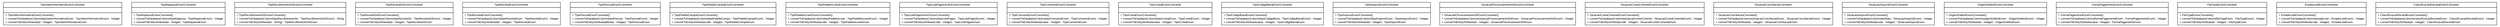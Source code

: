 #!/usr/local/bin/dot
#
# Class diagram 
# Generated by UMLGraph version R5_6 (http://www.umlgraph.org/)
#

digraph G {
	edge [fontname="arial",fontsize=10,labelfontname="arial",labelfontsize=10];
	node [fontname="arial",fontsize=10,shape=plaintext];
	nodesep=0.25;
	ranksep=0.5;
	// br.gov.to.sefaz.arr.persistence.converter.TipoValorInformativoEnumConverter
	c6708 [label=<<table title="br.gov.to.sefaz.arr.persistence.converter.TipoValorInformativoEnumConverter" border="0" cellborder="1" cellspacing="0" cellpadding="2" port="p" href="./TipoValorInformativoEnumConverter.html">
		<tr><td><table border="0" cellspacing="0" cellpadding="1">
<tr><td align="center" balign="center"> TipoValorInformativoEnumConverter </td></tr>
		</table></td></tr>
		<tr><td><table border="0" cellspacing="0" cellpadding="1">
<tr><td align="left" balign="left">  </td></tr>
		</table></td></tr>
		<tr><td><table border="0" cellspacing="0" cellpadding="1">
<tr><td align="left" balign="left"> + TipoValorInformativoEnumConverter() </td></tr>
<tr><td align="left" balign="left"> + convertToDatabaseColumn(tipoValorInformativoEnum : TipoValorInformativoEnum) : Integer </td></tr>
<tr><td align="left" balign="left"> + convertToEntityAttribute(id : Integer) : TipoValorInformativoEnum </td></tr>
		</table></td></tr>
		</table>>, URL="./TipoValorInformativoEnumConverter.html", fontname="arial", fontcolor="black", fontsize=10.0];
	// br.gov.to.sefaz.arr.persistence.converter.TipoRepasseEnumConverter
	c6709 [label=<<table title="br.gov.to.sefaz.arr.persistence.converter.TipoRepasseEnumConverter" border="0" cellborder="1" cellspacing="0" cellpadding="2" port="p" href="./TipoRepasseEnumConverter.html">
		<tr><td><table border="0" cellspacing="0" cellpadding="1">
<tr><td align="center" balign="center"> TipoRepasseEnumConverter </td></tr>
		</table></td></tr>
		<tr><td><table border="0" cellspacing="0" cellpadding="1">
<tr><td align="left" balign="left">  </td></tr>
		</table></td></tr>
		<tr><td><table border="0" cellspacing="0" cellpadding="1">
<tr><td align="left" balign="left"> + TipoRepasseEnumConverter() </td></tr>
<tr><td align="left" balign="left"> + convertToDatabaseColumn(tipoRepasse : TipoRepasseEnum) : Integer </td></tr>
<tr><td align="left" balign="left"> + convertToEntityAttribute(id : Integer) : TipoRepasseEnum </td></tr>
		</table></td></tr>
		</table>>, URL="./TipoRepasseEnumConverter.html", fontname="arial", fontcolor="black", fontsize=10.0];
	// br.gov.to.sefaz.arr.persistence.converter.TipoRecolhimentoStrEnumConverter
	c6710 [label=<<table title="br.gov.to.sefaz.arr.persistence.converter.TipoRecolhimentoStrEnumConverter" border="0" cellborder="1" cellspacing="0" cellpadding="2" port="p" href="./TipoRecolhimentoStrEnumConverter.html">
		<tr><td><table border="0" cellspacing="0" cellpadding="1">
<tr><td align="center" balign="center"> TipoRecolhimentoStrEnumConverter </td></tr>
		</table></td></tr>
		<tr><td><table border="0" cellspacing="0" cellpadding="1">
<tr><td align="left" balign="left">  </td></tr>
		</table></td></tr>
		<tr><td><table border="0" cellspacing="0" cellpadding="1">
<tr><td align="left" balign="left"> + TipoRecolhimentoStrEnumConverter() </td></tr>
<tr><td align="left" balign="left"> + convertToDatabaseColumn(tipoRecolhimentoStr : TipoRecolhimentoStrEnum) : String </td></tr>
<tr><td align="left" balign="left"> + convertToEntityAttribute(id : String) : TipoRecolhimentoStrEnum </td></tr>
		</table></td></tr>
		</table>>, URL="./TipoRecolhimentoStrEnumConverter.html", fontname="arial", fontcolor="black", fontsize=10.0];
	// br.gov.to.sefaz.arr.persistence.converter.TipoReceitaStrEnumConverter
	c6711 [label=<<table title="br.gov.to.sefaz.arr.persistence.converter.TipoReceitaStrEnumConverter" border="0" cellborder="1" cellspacing="0" cellpadding="2" port="p" href="./TipoReceitaStrEnumConverter.html">
		<tr><td><table border="0" cellspacing="0" cellpadding="1">
<tr><td align="center" balign="center"> TipoReceitaStrEnumConverter </td></tr>
		</table></td></tr>
		<tr><td><table border="0" cellspacing="0" cellpadding="1">
<tr><td align="left" balign="left">  </td></tr>
		</table></td></tr>
		<tr><td><table border="0" cellspacing="0" cellpadding="1">
<tr><td align="left" balign="left"> + TipoReceitaStrEnumConverter() </td></tr>
<tr><td align="left" balign="left"> + convertToDatabaseColumn(tipoReceitaStr : TipoReceitaStrEnum) : Integer </td></tr>
<tr><td align="left" balign="left"> + convertToEntityAttribute(id : Integer) : TipoReceitaStrEnum </td></tr>
		</table></td></tr>
		</table>>, URL="./TipoReceitaStrEnumConverter.html", fontname="arial", fontcolor="black", fontsize=10.0];
	// br.gov.to.sefaz.arr.persistence.converter.TipoReceitaEnumConverter
	c6712 [label=<<table title="br.gov.to.sefaz.arr.persistence.converter.TipoReceitaEnumConverter" border="0" cellborder="1" cellspacing="0" cellpadding="2" port="p" href="./TipoReceitaEnumConverter.html">
		<tr><td><table border="0" cellspacing="0" cellpadding="1">
<tr><td align="center" balign="center"> TipoReceitaEnumConverter </td></tr>
		</table></td></tr>
		<tr><td><table border="0" cellspacing="0" cellpadding="1">
<tr><td align="left" balign="left">  </td></tr>
		</table></td></tr>
		<tr><td><table border="0" cellspacing="0" cellpadding="1">
<tr><td align="left" balign="left"> + TipoReceitaEnumConverter() </td></tr>
<tr><td align="left" balign="left"> + convertToDatabaseColumn(tipoReceitaEnum : TipoReceitaEnum) : Integer </td></tr>
<tr><td align="left" balign="left"> + convertToEntityAttribute(id : Integer) : TipoReceitaEnum </td></tr>
		</table></td></tr>
		</table>>, URL="./TipoReceitaEnumConverter.html", fontname="arial", fontcolor="black", fontsize=10.0];
	// br.gov.to.sefaz.arr.persistence.converter.TipoPessoaEnumConverter
	c6713 [label=<<table title="br.gov.to.sefaz.arr.persistence.converter.TipoPessoaEnumConverter" border="0" cellborder="1" cellspacing="0" cellpadding="2" port="p" href="./TipoPessoaEnumConverter.html">
		<tr><td><table border="0" cellspacing="0" cellpadding="1">
<tr><td align="center" balign="center"> TipoPessoaEnumConverter </td></tr>
		</table></td></tr>
		<tr><td><table border="0" cellspacing="0" cellpadding="1">
<tr><td align="left" balign="left">  </td></tr>
		</table></td></tr>
		<tr><td><table border="0" cellspacing="0" cellpadding="1">
<tr><td align="left" balign="left"> + TipoPessoaEnumConverter() </td></tr>
<tr><td align="left" balign="left"> + convertToDatabaseColumn(tipoPessoa : TipoPessoaEnum) : Integer </td></tr>
<tr><td align="left" balign="left"> + convertToEntityAttribute(dbData : Integer) : TipoPessoaEnum </td></tr>
		</table></td></tr>
		</table>>, URL="./TipoPessoaEnumConverter.html", fontname="arial", fontcolor="black", fontsize=10.0];
	// br.gov.to.sefaz.arr.persistence.converter.TipoPedidoCampoEnumConverter
	c6714 [label=<<table title="br.gov.to.sefaz.arr.persistence.converter.TipoPedidoCampoEnumConverter" border="0" cellborder="1" cellspacing="0" cellpadding="2" port="p" href="./TipoPedidoCampoEnumConverter.html">
		<tr><td><table border="0" cellspacing="0" cellpadding="1">
<tr><td align="center" balign="center"> TipoPedidoCampoEnumConverter </td></tr>
		</table></td></tr>
		<tr><td><table border="0" cellspacing="0" cellpadding="1">
<tr><td align="left" balign="left">  </td></tr>
		</table></td></tr>
		<tr><td><table border="0" cellspacing="0" cellpadding="1">
<tr><td align="left" balign="left"> + TipoPedidoCampoEnumConverter() </td></tr>
<tr><td align="left" balign="left"> + convertToDatabaseColumn(tipoPedidoCampo : TipoPedidoCampoEnum) : Integer </td></tr>
<tr><td align="left" balign="left"> + convertToEntityAttribute(code : Integer) : TipoPedidoCampoEnum </td></tr>
		</table></td></tr>
		</table>>, URL="./TipoPedidoCampoEnumConverter.html", fontname="arial", fontcolor="black", fontsize=10.0];
	// br.gov.to.sefaz.arr.persistence.converter.TipoPedidoAcoesEnumConverter
	c6715 [label=<<table title="br.gov.to.sefaz.arr.persistence.converter.TipoPedidoAcoesEnumConverter" border="0" cellborder="1" cellspacing="0" cellpadding="2" port="p" href="./TipoPedidoAcoesEnumConverter.html">
		<tr><td><table border="0" cellspacing="0" cellpadding="1">
<tr><td align="center" balign="center"> TipoPedidoAcoesEnumConverter </td></tr>
		</table></td></tr>
		<tr><td><table border="0" cellspacing="0" cellpadding="1">
<tr><td align="left" balign="left">  </td></tr>
		</table></td></tr>
		<tr><td><table border="0" cellspacing="0" cellpadding="1">
<tr><td align="left" balign="left"> + TipoPedidoAcoesEnumConverter() </td></tr>
<tr><td align="left" balign="left"> + convertToDatabaseColumn(tipoPedidoAcoes : TipoPedidoAcoesEnum) : Integer </td></tr>
<tr><td align="left" balign="left"> + convertToEntityAttribute(code : Integer) : TipoPedidoAcoesEnum </td></tr>
		</table></td></tr>
		</table>>, URL="./TipoPedidoAcoesEnumConverter.html", fontname="arial", fontcolor="black", fontsize=10.0];
	// br.gov.to.sefaz.arr.persistence.converter.TipoLotePagosArrecEnumConverter
	c6716 [label=<<table title="br.gov.to.sefaz.arr.persistence.converter.TipoLotePagosArrecEnumConverter" border="0" cellborder="1" cellspacing="0" cellpadding="2" port="p" href="./TipoLotePagosArrecEnumConverter.html">
		<tr><td><table border="0" cellspacing="0" cellpadding="1">
<tr><td align="center" balign="center"> TipoLotePagosArrecEnumConverter </td></tr>
		</table></td></tr>
		<tr><td><table border="0" cellspacing="0" cellpadding="1">
<tr><td align="left" balign="left">  </td></tr>
		</table></td></tr>
		<tr><td><table border="0" cellspacing="0" cellpadding="1">
<tr><td align="left" balign="left"> + TipoLotePagosArrecEnumConverter() </td></tr>
<tr><td align="left" balign="left"> + convertToDatabaseColumn(tipoLotePagos : TipoLotePagosEnum) : Integer </td></tr>
<tr><td align="left" balign="left"> + convertToEntityAttribute(code : Integer) : TipoLotePagosEnum </td></tr>
		</table></td></tr>
		</table>>, URL="./TipoLotePagosArrecEnumConverter.html", fontname="arial", fontcolor="black", fontsize=10.0];
	// br.gov.to.sefaz.arr.persistence.converter.TipoConvenioEnumConverter
	c6717 [label=<<table title="br.gov.to.sefaz.arr.persistence.converter.TipoConvenioEnumConverter" border="0" cellborder="1" cellspacing="0" cellpadding="2" port="p" href="./TipoConvenioEnumConverter.html">
		<tr><td><table border="0" cellspacing="0" cellpadding="1">
<tr><td align="center" balign="center"> TipoConvenioEnumConverter </td></tr>
		</table></td></tr>
		<tr><td><table border="0" cellspacing="0" cellpadding="1">
<tr><td align="left" balign="left">  </td></tr>
		</table></td></tr>
		<tr><td><table border="0" cellspacing="0" cellpadding="1">
<tr><td align="left" balign="left"> + TipoConvenioEnumConverter() </td></tr>
<tr><td align="left" balign="left"> + convertToDatabaseColumn(tipoConvenioEnum : TipoConvenioEnum) : Integer </td></tr>
<tr><td align="left" balign="left"> + convertToEntityAttribute(value : Integer) : TipoConvenioEnum </td></tr>
		</table></td></tr>
		</table>>, URL="./TipoConvenioEnumConverter.html", fontname="arial", fontcolor="black", fontsize=10.0];
	// br.gov.to.sefaz.arr.persistence.converter.TipoContaEnumConverter
	c6718 [label=<<table title="br.gov.to.sefaz.arr.persistence.converter.TipoContaEnumConverter" border="0" cellborder="1" cellspacing="0" cellpadding="2" port="p" href="./TipoContaEnumConverter.html">
		<tr><td><table border="0" cellspacing="0" cellpadding="1">
<tr><td align="center" balign="center"> TipoContaEnumConverter </td></tr>
		</table></td></tr>
		<tr><td><table border="0" cellspacing="0" cellpadding="1">
<tr><td align="left" balign="left">  </td></tr>
		</table></td></tr>
		<tr><td><table border="0" cellspacing="0" cellpadding="1">
<tr><td align="left" balign="left"> + TipoContaEnumConverter() </td></tr>
<tr><td align="left" balign="left"> + convertToDatabaseColumn(tipoContaEnum : TipoContaEnum) : Integer </td></tr>
<tr><td align="left" balign="left"> + convertToEntityAttribute(value : Integer) : TipoContaEnum </td></tr>
		</table></td></tr>
		</table>>, URL="./TipoContaEnumConverter.html", fontname="arial", fontcolor="black", fontsize=10.0];
	// br.gov.to.sefaz.arr.persistence.converter.TipoCodigoBarraEnumConverter
	c6719 [label=<<table title="br.gov.to.sefaz.arr.persistence.converter.TipoCodigoBarraEnumConverter" border="0" cellborder="1" cellspacing="0" cellpadding="2" port="p" href="./TipoCodigoBarraEnumConverter.html">
		<tr><td><table border="0" cellspacing="0" cellpadding="1">
<tr><td align="center" balign="center"> TipoCodigoBarraEnumConverter </td></tr>
		</table></td></tr>
		<tr><td><table border="0" cellspacing="0" cellpadding="1">
<tr><td align="left" balign="left">  </td></tr>
		</table></td></tr>
		<tr><td><table border="0" cellspacing="0" cellpadding="1">
<tr><td align="left" balign="left"> + TipoCodigoBarraEnumConverter() </td></tr>
<tr><td align="left" balign="left"> + convertToDatabaseColumn(tipoCodigoBarra : TipoCodigoBarraEnum) : Integer </td></tr>
<tr><td align="left" balign="left"> + convertToEntityAttribute(value : Integer) : TipoCodigoBarraEnum </td></tr>
		</table></td></tr>
		</table>>, URL="./TipoCodigoBarraEnumConverter.html", fontname="arial", fontcolor="black", fontsize=10.0];
	// br.gov.to.sefaz.arr.persistence.converter.TipoArquivoEnumConverter
	c6720 [label=<<table title="br.gov.to.sefaz.arr.persistence.converter.TipoArquivoEnumConverter" border="0" cellborder="1" cellspacing="0" cellpadding="2" port="p" href="./TipoArquivoEnumConverter.html">
		<tr><td><table border="0" cellspacing="0" cellpadding="1">
<tr><td align="center" balign="center"> TipoArquivoEnumConverter </td></tr>
		</table></td></tr>
		<tr><td><table border="0" cellspacing="0" cellpadding="1">
<tr><td align="left" balign="left">  </td></tr>
		</table></td></tr>
		<tr><td><table border="0" cellspacing="0" cellpadding="1">
<tr><td align="left" balign="left"> + TipoArquivoEnumConverter() </td></tr>
<tr><td align="left" balign="left"> + convertToDatabaseColumn(tipoArquivoEnum : TipoArquivoEnum) : Integer </td></tr>
<tr><td align="left" balign="left"> + convertToEntityAttribute(id : Integer) : TipoArquivoEnum </td></tr>
		</table></td></tr>
		</table>>, URL="./TipoArquivoEnumConverter.html", fontname="arial", fontcolor="black", fontsize=10.0];
	// br.gov.to.sefaz.arr.persistence.converter.SituacaoProcessamentoStrEnumConverter
	c6721 [label=<<table title="br.gov.to.sefaz.arr.persistence.converter.SituacaoProcessamentoStrEnumConverter" border="0" cellborder="1" cellspacing="0" cellpadding="2" port="p" href="./SituacaoProcessamentoStrEnumConverter.html">
		<tr><td><table border="0" cellspacing="0" cellpadding="1">
<tr><td align="center" balign="center"> SituacaoProcessamentoStrEnumConverter </td></tr>
		</table></td></tr>
		<tr><td><table border="0" cellspacing="0" cellpadding="1">
<tr><td align="left" balign="left">  </td></tr>
		</table></td></tr>
		<tr><td><table border="0" cellspacing="0" cellpadding="1">
<tr><td align="left" balign="left"> + SituacaoProcessamentoStrEnumConverter() </td></tr>
<tr><td align="left" balign="left"> + convertToDatabaseColumn(situacaoProcessamentoStrEnum : SituacaoProcessamentoStrEnum) : Integer </td></tr>
<tr><td align="left" balign="left"> + convertToEntityAttribute(id : Integer) : SituacaoProcessamentoStrEnum </td></tr>
		</table></td></tr>
		</table>>, URL="./SituacaoProcessamentoStrEnumConverter.html", fontname="arial", fontcolor="black", fontsize=10.0];
	// br.gov.to.sefaz.arr.persistence.converter.SituacaoContaCorrenteEnumConverter
	c6722 [label=<<table title="br.gov.to.sefaz.arr.persistence.converter.SituacaoContaCorrenteEnumConverter" border="0" cellborder="1" cellspacing="0" cellpadding="2" port="p" href="./SituacaoContaCorrenteEnumConverter.html">
		<tr><td><table border="0" cellspacing="0" cellpadding="1">
<tr><td align="center" balign="center"> SituacaoContaCorrenteEnumConverter </td></tr>
		</table></td></tr>
		<tr><td><table border="0" cellspacing="0" cellpadding="1">
<tr><td align="left" balign="left">  </td></tr>
		</table></td></tr>
		<tr><td><table border="0" cellspacing="0" cellpadding="1">
<tr><td align="left" balign="left"> + SituacaoContaCorrenteEnumConverter() </td></tr>
<tr><td align="left" balign="left"> + convertToDatabaseColumn(situacaoContaCorrente : SituacaoContaCorrenteEnum) : Integer </td></tr>
<tr><td align="left" balign="left"> + convertToEntityAttribute(code : Integer) : SituacaoContaCorrenteEnum </td></tr>
		</table></td></tr>
		</table>>, URL="./SituacaoContaCorrenteEnumConverter.html", fontname="arial", fontcolor="black", fontsize=10.0];
	// br.gov.to.sefaz.arr.persistence.converter.SituacaoConciliacaoConverter
	c6723 [label=<<table title="br.gov.to.sefaz.arr.persistence.converter.SituacaoConciliacaoConverter" border="0" cellborder="1" cellspacing="0" cellpadding="2" port="p" href="./SituacaoConciliacaoConverter.html">
		<tr><td><table border="0" cellspacing="0" cellpadding="1">
<tr><td align="center" balign="center"> SituacaoConciliacaoConverter </td></tr>
		</table></td></tr>
		<tr><td><table border="0" cellspacing="0" cellpadding="1">
<tr><td align="left" balign="left">  </td></tr>
		</table></td></tr>
		<tr><td><table border="0" cellspacing="0" cellpadding="1">
<tr><td align="left" balign="left"> + SituacaoConciliacaoConverter() </td></tr>
<tr><td align="left" balign="left"> + convertToDatabaseColumn(situacaoConciliacaoEnum : SituacaoConciliacaoEnum) : Integer </td></tr>
<tr><td align="left" balign="left"> + convertToEntityAttribute(id : Integer) : SituacaoConciliacaoEnum </td></tr>
		</table></td></tr>
		</table>>, URL="./SituacaoConciliacaoConverter.html", fontname="arial", fontcolor="black", fontsize=10.0];
	// br.gov.to.sefaz.arr.persistence.converter.SituacaoArquivoEnumConverter
	c6724 [label=<<table title="br.gov.to.sefaz.arr.persistence.converter.SituacaoArquivoEnumConverter" border="0" cellborder="1" cellspacing="0" cellpadding="2" port="p" href="./SituacaoArquivoEnumConverter.html">
		<tr><td><table border="0" cellspacing="0" cellpadding="1">
<tr><td align="center" balign="center"> SituacaoArquivoEnumConverter </td></tr>
		</table></td></tr>
		<tr><td><table border="0" cellspacing="0" cellpadding="1">
<tr><td align="left" balign="left">  </td></tr>
		</table></td></tr>
		<tr><td><table border="0" cellspacing="0" cellpadding="1">
<tr><td align="left" balign="left"> + SituacaoArquivoEnumConverter() </td></tr>
<tr><td align="left" balign="left"> + convertToDatabaseColumn(attribute : SituacaoArquivoEnum) : Integer </td></tr>
<tr><td align="left" balign="left"> + convertToEntityAttribute(code : Integer) : SituacaoArquivoEnum </td></tr>
		</table></td></tr>
		</table>>, URL="./SituacaoArquivoEnumConverter.html", fontname="arial", fontcolor="black", fontsize=10.0];
	// br.gov.to.sefaz.arr.persistence.converter.OrigemDebitoEnumConverter
	c6725 [label=<<table title="br.gov.to.sefaz.arr.persistence.converter.OrigemDebitoEnumConverter" border="0" cellborder="1" cellspacing="0" cellpadding="2" port="p" href="./OrigemDebitoEnumConverter.html">
		<tr><td><table border="0" cellspacing="0" cellpadding="1">
<tr><td align="center" balign="center"> OrigemDebitoEnumConverter </td></tr>
		</table></td></tr>
		<tr><td><table border="0" cellspacing="0" cellpadding="1">
<tr><td align="left" balign="left">  </td></tr>
		</table></td></tr>
		<tr><td><table border="0" cellspacing="0" cellpadding="1">
<tr><td align="left" balign="left"> + OrigemDebitoEnumConverter() </td></tr>
<tr><td align="left" balign="left"> + convertToDatabaseColumn(origemDebitoEnum : OrigemDebitoEnum) : Integer </td></tr>
<tr><td align="left" balign="left"> + convertToEntityAttribute(id : Integer) : OrigemDebitoEnum </td></tr>
		</table></td></tr>
		</table>>, URL="./OrigemDebitoEnumConverter.html", fontname="arial", fontcolor="black", fontsize=10.0];
	// br.gov.to.sefaz.arr.persistence.converter.FormaPagamentoEnumConverter
	c6726 [label=<<table title="br.gov.to.sefaz.arr.persistence.converter.FormaPagamentoEnumConverter" border="0" cellborder="1" cellspacing="0" cellpadding="2" port="p" href="./FormaPagamentoEnumConverter.html">
		<tr><td><table border="0" cellspacing="0" cellpadding="1">
<tr><td align="center" balign="center"> FormaPagamentoEnumConverter </td></tr>
		</table></td></tr>
		<tr><td><table border="0" cellspacing="0" cellpadding="1">
<tr><td align="left" balign="left">  </td></tr>
		</table></td></tr>
		<tr><td><table border="0" cellspacing="0" cellpadding="1">
<tr><td align="left" balign="left"> + FormaPagamentoEnumConverter() </td></tr>
<tr><td align="left" balign="left"> + convertToDatabaseColumn(formaPagamentoEnum : FormaPagamentoEnum) : Integer </td></tr>
<tr><td align="left" balign="left"> + convertToEntityAttribute(value : Integer) : FormaPagamentoEnum </td></tr>
		</table></td></tr>
		</table>>, URL="./FormaPagamentoEnumConverter.html", fontname="arial", fontcolor="black", fontsize=10.0];
	// br.gov.to.sefaz.arr.persistence.converter.FileTypeEnumConverter
	c6727 [label=<<table title="br.gov.to.sefaz.arr.persistence.converter.FileTypeEnumConverter" border="0" cellborder="1" cellspacing="0" cellpadding="2" port="p" href="./FileTypeEnumConverter.html">
		<tr><td><table border="0" cellspacing="0" cellpadding="1">
<tr><td align="center" balign="center"> FileTypeEnumConverter </td></tr>
		</table></td></tr>
		<tr><td><table border="0" cellspacing="0" cellpadding="1">
<tr><td align="left" balign="left">  </td></tr>
		</table></td></tr>
		<tr><td><table border="0" cellspacing="0" cellpadding="1">
<tr><td align="left" balign="left"> + FileTypeEnumConverter() </td></tr>
<tr><td align="left" balign="left"> + convertToDatabaseColumn(fileTypeEnum : FileTypeEnum) : Integer </td></tr>
<tr><td align="left" balign="left"> + convertToEntityAttribute(id : Integer) : FileTypeEnum </td></tr>
		</table></td></tr>
		</table>>, URL="./FileTypeEnumConverter.html", fontname="arial", fontcolor="black", fontsize=10.0];
	// br.gov.to.sefaz.arr.persistence.converter.EstadoLoteEnumConverter
	c6728 [label=<<table title="br.gov.to.sefaz.arr.persistence.converter.EstadoLoteEnumConverter" border="0" cellborder="1" cellspacing="0" cellpadding="2" port="p" href="./EstadoLoteEnumConverter.html">
		<tr><td><table border="0" cellspacing="0" cellpadding="1">
<tr><td align="center" balign="center"> EstadoLoteEnumConverter </td></tr>
		</table></td></tr>
		<tr><td><table border="0" cellspacing="0" cellpadding="1">
<tr><td align="left" balign="left">  </td></tr>
		</table></td></tr>
		<tr><td><table border="0" cellspacing="0" cellpadding="1">
<tr><td align="left" balign="left"> + EstadoLoteEnumConverter() </td></tr>
<tr><td align="left" balign="left"> + convertToDatabaseColumn(estadoLote : EstadoLoteEnum) : Integer </td></tr>
<tr><td align="left" balign="left"> + convertToEntityAttribute(code : Integer) : EstadoLoteEnum </td></tr>
		</table></td></tr>
		</table>>, URL="./EstadoLoteEnumConverter.html", fontname="arial", fontcolor="black", fontsize=10.0];
	// br.gov.to.sefaz.arr.persistence.converter.ClassificacaoReceitaEnumConverter
	c6729 [label=<<table title="br.gov.to.sefaz.arr.persistence.converter.ClassificacaoReceitaEnumConverter" border="0" cellborder="1" cellspacing="0" cellpadding="2" port="p" href="./ClassificacaoReceitaEnumConverter.html">
		<tr><td><table border="0" cellspacing="0" cellpadding="1">
<tr><td align="center" balign="center"> ClassificacaoReceitaEnumConverter </td></tr>
		</table></td></tr>
		<tr><td><table border="0" cellspacing="0" cellpadding="1">
<tr><td align="left" balign="left">  </td></tr>
		</table></td></tr>
		<tr><td><table border="0" cellspacing="0" cellpadding="1">
<tr><td align="left" balign="left"> + ClassificacaoReceitaEnumConverter() </td></tr>
<tr><td align="left" balign="left"> + convertToDatabaseColumn(classificacaoReceitaEnum : ClassificacaoReceitaEnum) : Integer </td></tr>
<tr><td align="left" balign="left"> + convertToEntityAttribute(id : Integer) : ClassificacaoReceitaEnum </td></tr>
		</table></td></tr>
		</table>>, URL="./ClassificacaoReceitaEnumConverter.html", fontname="arial", fontcolor="black", fontsize=10.0];
}

